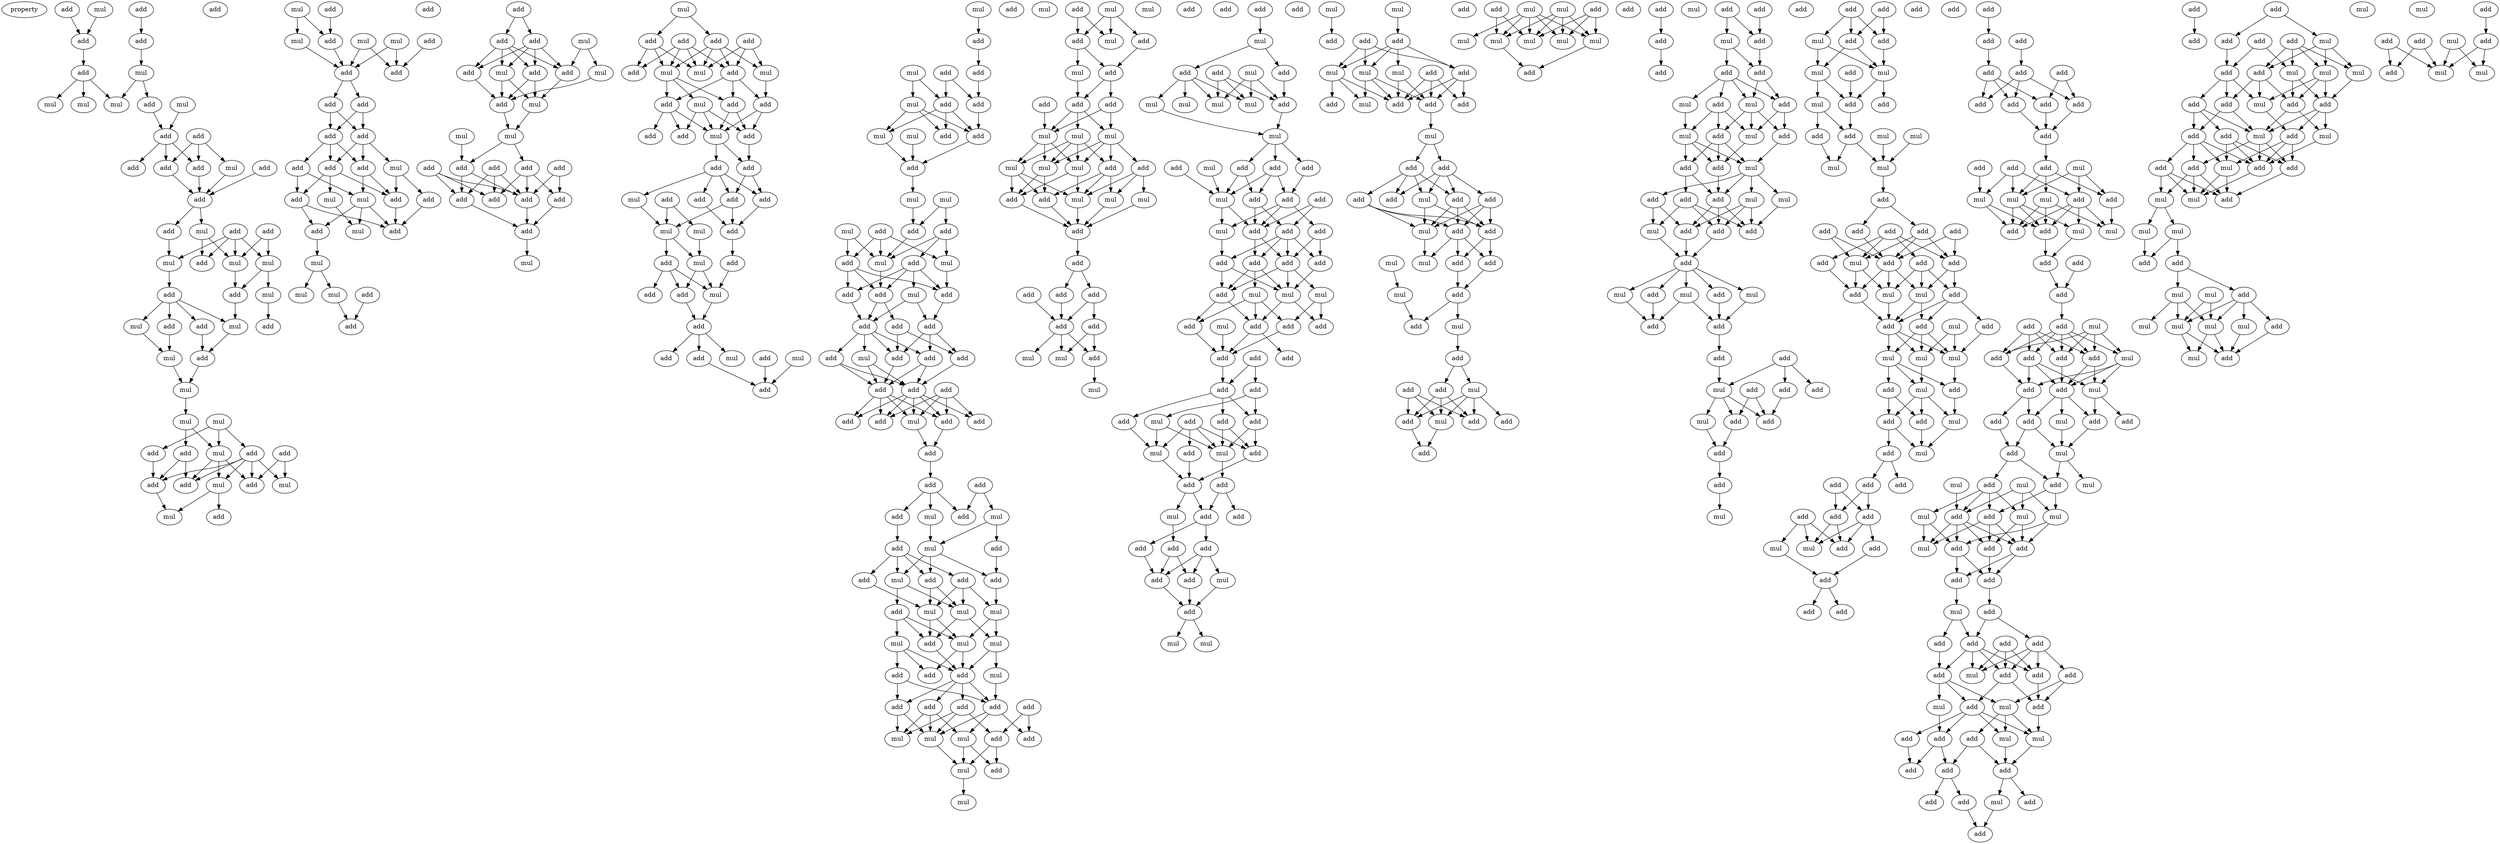 digraph {
    node [fontcolor=black]
    property [mul=2,lf=1.6]
    0 [ label = mul ];
    1 [ label = add ];
    2 [ label = add ];
    3 [ label = add ];
    4 [ label = add ];
    5 [ label = add ];
    6 [ label = mul ];
    7 [ label = add ];
    8 [ label = mul ];
    9 [ label = mul ];
    10 [ label = mul ];
    11 [ label = add ];
    12 [ label = mul ];
    13 [ label = add ];
    14 [ label = add ];
    15 [ label = add ];
    16 [ label = add ];
    17 [ label = add ];
    18 [ label = add ];
    19 [ label = mul ];
    20 [ label = add ];
    21 [ label = mul ];
    22 [ label = add ];
    23 [ label = add ];
    24 [ label = add ];
    25 [ label = mul ];
    26 [ label = mul ];
    27 [ label = add ];
    28 [ label = mul ];
    29 [ label = add ];
    30 [ label = add ];
    31 [ label = mul ];
    32 [ label = add ];
    33 [ label = add ];
    34 [ label = mul ];
    35 [ label = mul ];
    36 [ label = add ];
    37 [ label = mul ];
    38 [ label = add ];
    39 [ label = mul ];
    40 [ label = mul ];
    41 [ label = mul ];
    42 [ label = add ];
    43 [ label = mul ];
    44 [ label = add ];
    45 [ label = add ];
    46 [ label = add ];
    47 [ label = add ];
    48 [ label = mul ];
    49 [ label = add ];
    50 [ label = mul ];
    51 [ label = add ];
    52 [ label = add ];
    53 [ label = mul ];
    54 [ label = add ];
    55 [ label = mul ];
    56 [ label = add ];
    57 [ label = mul ];
    58 [ label = add ];
    59 [ label = mul ];
    60 [ label = mul ];
    61 [ label = add ];
    62 [ label = add ];
    63 [ label = add ];
    64 [ label = add ];
    65 [ label = add ];
    66 [ label = add ];
    67 [ label = add ];
    68 [ label = add ];
    69 [ label = add ];
    70 [ label = mul ];
    71 [ label = add ];
    72 [ label = mul ];
    73 [ label = add ];
    74 [ label = add ];
    75 [ label = mul ];
    76 [ label = add ];
    77 [ label = add ];
    78 [ label = mul ];
    79 [ label = mul ];
    80 [ label = add ];
    81 [ label = add ];
    82 [ label = mul ];
    83 [ label = mul ];
    84 [ label = add ];
    85 [ label = add ];
    86 [ label = add ];
    87 [ label = add ];
    88 [ label = mul ];
    89 [ label = add ];
    90 [ label = mul ];
    91 [ label = mul ];
    92 [ label = add ];
    93 [ label = add ];
    94 [ label = add ];
    95 [ label = mul ];
    96 [ label = mul ];
    97 [ label = mul ];
    98 [ label = add ];
    99 [ label = add ];
    100 [ label = add ];
    101 [ label = add ];
    102 [ label = add ];
    103 [ label = add ];
    104 [ label = add ];
    105 [ label = add ];
    106 [ label = add ];
    107 [ label = add ];
    108 [ label = mul ];
    109 [ label = mul ];
    110 [ label = add ];
    111 [ label = add ];
    112 [ label = add ];
    113 [ label = add ];
    114 [ label = add ];
    115 [ label = add ];
    116 [ label = mul ];
    117 [ label = mul ];
    118 [ label = mul ];
    119 [ label = add ];
    120 [ label = add ];
    121 [ label = mul ];
    122 [ label = add ];
    123 [ label = add ];
    124 [ label = add ];
    125 [ label = mul ];
    126 [ label = add ];
    127 [ label = add ];
    128 [ label = add ];
    129 [ label = mul ];
    130 [ label = add ];
    131 [ label = add ];
    132 [ label = add ];
    133 [ label = add ];
    134 [ label = mul ];
    135 [ label = add ];
    136 [ label = mul ];
    137 [ label = add ];
    138 [ label = add ];
    139 [ label = mul ];
    140 [ label = add ];
    141 [ label = mul ];
    142 [ label = add ];
    143 [ label = add ];
    144 [ label = mul ];
    145 [ label = add ];
    146 [ label = mul ];
    147 [ label = add ];
    148 [ label = add ];
    149 [ label = mul ];
    150 [ label = add ];
    151 [ label = add ];
    152 [ label = mul ];
    153 [ label = add ];
    154 [ label = add ];
    155 [ label = add ];
    156 [ label = mul ];
    157 [ label = add ];
    158 [ label = add ];
    159 [ label = mul ];
    160 [ label = add ];
    161 [ label = mul ];
    162 [ label = add ];
    163 [ label = add ];
    164 [ label = mul ];
    165 [ label = mul ];
    166 [ label = add ];
    167 [ label = add ];
    168 [ label = add ];
    169 [ label = mul ];
    170 [ label = mul ];
    171 [ label = add ];
    172 [ label = add ];
    173 [ label = mul ];
    174 [ label = mul ];
    175 [ label = add ];
    176 [ label = add ];
    177 [ label = add ];
    178 [ label = add ];
    179 [ label = add ];
    180 [ label = add ];
    181 [ label = add ];
    182 [ label = add ];
    183 [ label = mul ];
    184 [ label = add ];
    185 [ label = add ];
    186 [ label = add ];
    187 [ label = add ];
    188 [ label = add ];
    189 [ label = add ];
    190 [ label = add ];
    191 [ label = add ];
    192 [ label = add ];
    193 [ label = mul ];
    194 [ label = add ];
    195 [ label = add ];
    196 [ label = add ];
    197 [ label = mul ];
    198 [ label = mul ];
    199 [ label = add ];
    200 [ label = mul ];
    201 [ label = add ];
    202 [ label = add ];
    203 [ label = add ];
    204 [ label = mul ];
    205 [ label = add ];
    206 [ label = add ];
    207 [ label = mul ];
    208 [ label = add ];
    209 [ label = add ];
    210 [ label = add ];
    211 [ label = mul ];
    212 [ label = mul ];
    213 [ label = mul ];
    214 [ label = mul ];
    215 [ label = mul ];
    216 [ label = mul ];
    217 [ label = add ];
    218 [ label = add ];
    219 [ label = add ];
    220 [ label = add ];
    221 [ label = mul ];
    222 [ label = add ];
    223 [ label = add ];
    224 [ label = add ];
    225 [ label = add ];
    226 [ label = add ];
    227 [ label = mul ];
    228 [ label = add ];
    229 [ label = add ];
    230 [ label = mul ];
    231 [ label = mul ];
    232 [ label = add ];
    233 [ label = mul ];
    234 [ label = mul ];
    235 [ label = add ];
    236 [ label = mul ];
    237 [ label = mul ];
    238 [ label = add ];
    239 [ label = mul ];
    240 [ label = add ];
    241 [ label = mul ];
    242 [ label = add ];
    243 [ label = add ];
    244 [ label = add ];
    245 [ label = add ];
    246 [ label = mul ];
    247 [ label = mul ];
    248 [ label = mul ];
    249 [ label = add ];
    250 [ label = mul ];
    251 [ label = mul ];
    252 [ label = add ];
    253 [ label = add ];
    254 [ label = mul ];
    255 [ label = mul ];
    256 [ label = add ];
    257 [ label = mul ];
    258 [ label = mul ];
    259 [ label = add ];
    260 [ label = add ];
    261 [ label = add ];
    262 [ label = add ];
    263 [ label = add ];
    264 [ label = add ];
    265 [ label = add ];
    266 [ label = add ];
    267 [ label = add ];
    268 [ label = mul ];
    269 [ label = add ];
    270 [ label = mul ];
    271 [ label = mul ];
    272 [ label = add ];
    273 [ label = mul ];
    274 [ label = add ];
    275 [ label = mul ];
    276 [ label = add ];
    277 [ label = add ];
    278 [ label = mul ];
    279 [ label = mul ];
    280 [ label = mul ];
    281 [ label = add ];
    282 [ label = mul ];
    283 [ label = mul ];
    284 [ label = add ];
    285 [ label = add ];
    286 [ label = add ];
    287 [ label = mul ];
    288 [ label = add ];
    289 [ label = add ];
    290 [ label = add ];
    291 [ label = add ];
    292 [ label = mul ];
    293 [ label = add ];
    294 [ label = add ];
    295 [ label = add ];
    296 [ label = mul ];
    297 [ label = add ];
    298 [ label = add ];
    299 [ label = add ];
    300 [ label = add ];
    301 [ label = add ];
    302 [ label = mul ];
    303 [ label = mul ];
    304 [ label = mul ];
    305 [ label = add ];
    306 [ label = add ];
    307 [ label = mul ];
    308 [ label = add ];
    309 [ label = add ];
    310 [ label = add ];
    311 [ label = add ];
    312 [ label = add ];
    313 [ label = add ];
    314 [ label = add ];
    315 [ label = add ];
    316 [ label = add ];
    317 [ label = add ];
    318 [ label = add ];
    319 [ label = mul ];
    320 [ label = add ];
    321 [ label = mul ];
    322 [ label = add ];
    323 [ label = add ];
    324 [ label = mul ];
    325 [ label = add ];
    326 [ label = add ];
    327 [ label = add ];
    328 [ label = add ];
    329 [ label = mul ];
    330 [ label = add ];
    331 [ label = add ];
    332 [ label = add ];
    333 [ label = mul ];
    334 [ label = add ];
    335 [ label = add ];
    336 [ label = mul ];
    337 [ label = add ];
    338 [ label = mul ];
    339 [ label = add ];
    340 [ label = mul ];
    341 [ label = mul ];
    342 [ label = add ];
    343 [ label = add ];
    344 [ label = mul ];
    345 [ label = mul ];
    346 [ label = mul ];
    347 [ label = add ];
    348 [ label = add ];
    349 [ label = mul ];
    350 [ label = add ];
    351 [ label = add ];
    352 [ label = add ];
    353 [ label = add ];
    354 [ label = mul ];
    355 [ label = add ];
    356 [ label = add ];
    357 [ label = add ];
    358 [ label = mul ];
    359 [ label = add ];
    360 [ label = add ];
    361 [ label = add ];
    362 [ label = mul ];
    363 [ label = add ];
    364 [ label = add ];
    365 [ label = add ];
    366 [ label = add ];
    367 [ label = mul ];
    368 [ label = mul ];
    369 [ label = add ];
    370 [ label = mul ];
    371 [ label = add ];
    372 [ label = add ];
    373 [ label = mul ];
    374 [ label = add ];
    375 [ label = add ];
    376 [ label = add ];
    377 [ label = mul ];
    378 [ label = add ];
    379 [ label = add ];
    380 [ label = add ];
    381 [ label = mul ];
    382 [ label = add ];
    383 [ label = mul ];
    384 [ label = mul ];
    385 [ label = add ];
    386 [ label = add ];
    387 [ label = mul ];
    388 [ label = mul ];
    389 [ label = mul ];
    390 [ label = mul ];
    391 [ label = mul ];
    392 [ label = add ];
    393 [ label = add ];
    394 [ label = add ];
    395 [ label = mul ];
    396 [ label = add ];
    397 [ label = add ];
    398 [ label = add ];
    399 [ label = add ];
    400 [ label = mul ];
    401 [ label = add ];
    402 [ label = add ];
    403 [ label = add ];
    404 [ label = mul ];
    405 [ label = mul ];
    406 [ label = add ];
    407 [ label = add ];
    408 [ label = add ];
    409 [ label = mul ];
    410 [ label = mul ];
    411 [ label = add ];
    412 [ label = mul ];
    413 [ label = add ];
    414 [ label = add ];
    415 [ label = mul ];
    416 [ label = add ];
    417 [ label = mul ];
    418 [ label = add ];
    419 [ label = add ];
    420 [ label = mul ];
    421 [ label = add ];
    422 [ label = add ];
    423 [ label = add ];
    424 [ label = add ];
    425 [ label = mul ];
    426 [ label = mul ];
    427 [ label = add ];
    428 [ label = mul ];
    429 [ label = add ];
    430 [ label = add ];
    431 [ label = add ];
    432 [ label = add ];
    433 [ label = add ];
    434 [ label = add ];
    435 [ label = mul ];
    436 [ label = add ];
    437 [ label = add ];
    438 [ label = add ];
    439 [ label = add ];
    440 [ label = add ];
    441 [ label = mul ];
    442 [ label = add ];
    443 [ label = add ];
    444 [ label = mul ];
    445 [ label = add ];
    446 [ label = add ];
    447 [ label = add ];
    448 [ label = mul ];
    449 [ label = add ];
    450 [ label = mul ];
    451 [ label = add ];
    452 [ label = mul ];
    453 [ label = add ];
    454 [ label = add ];
    455 [ label = add ];
    456 [ label = mul ];
    457 [ label = add ];
    458 [ label = mul ];
    459 [ label = add ];
    460 [ label = mul ];
    461 [ label = mul ];
    462 [ label = mul ];
    463 [ label = add ];
    464 [ label = add ];
    465 [ label = add ];
    466 [ label = add ];
    467 [ label = add ];
    468 [ label = add ];
    469 [ label = add ];
    470 [ label = add ];
    471 [ label = add ];
    472 [ label = mul ];
    473 [ label = add ];
    474 [ label = mul ];
    475 [ label = mul ];
    476 [ label = add ];
    477 [ label = add ];
    478 [ label = add ];
    479 [ label = add ];
    480 [ label = add ];
    481 [ label = mul ];
    482 [ label = mul ];
    483 [ label = mul ];
    484 [ label = mul ];
    485 [ label = add ];
    486 [ label = add ];
    487 [ label = mul ];
    488 [ label = add ];
    489 [ label = mul ];
    490 [ label = add ];
    491 [ label = add ];
    492 [ label = mul ];
    493 [ label = add ];
    494 [ label = add ];
    495 [ label = add ];
    496 [ label = add ];
    497 [ label = add ];
    498 [ label = add ];
    499 [ label = add ];
    500 [ label = add ];
    501 [ label = mul ];
    502 [ label = mul ];
    503 [ label = add ];
    504 [ label = add ];
    505 [ label = add ];
    506 [ label = add ];
    507 [ label = add ];
    508 [ label = add ];
    509 [ label = add ];
    510 [ label = add ];
    511 [ label = add ];
    512 [ label = add ];
    513 [ label = add ];
    514 [ label = add ];
    515 [ label = add ];
    516 [ label = add ];
    517 [ label = add ];
    518 [ label = add ];
    519 [ label = add ];
    520 [ label = add ];
    521 [ label = mul ];
    522 [ label = mul ];
    523 [ label = add ];
    524 [ label = mul ];
    525 [ label = mul ];
    526 [ label = add ];
    527 [ label = add ];
    528 [ label = mul ];
    529 [ label = add ];
    530 [ label = mul ];
    531 [ label = add ];
    532 [ label = add ];
    533 [ label = add ];
    534 [ label = add ];
    535 [ label = add ];
    536 [ label = add ];
    537 [ label = add ];
    538 [ label = mul ];
    539 [ label = add ];
    540 [ label = mul ];
    541 [ label = add ];
    542 [ label = add ];
    543 [ label = add ];
    544 [ label = add ];
    545 [ label = add ];
    546 [ label = mul ];
    547 [ label = add ];
    548 [ label = add ];
    549 [ label = mul ];
    550 [ label = add ];
    551 [ label = add ];
    552 [ label = mul ];
    553 [ label = add ];
    554 [ label = add ];
    555 [ label = mul ];
    556 [ label = add ];
    557 [ label = mul ];
    558 [ label = mul ];
    559 [ label = mul ];
    560 [ label = add ];
    561 [ label = mul ];
    562 [ label = add ];
    563 [ label = mul ];
    564 [ label = add ];
    565 [ label = add ];
    566 [ label = mul ];
    567 [ label = add ];
    568 [ label = add ];
    569 [ label = add ];
    570 [ label = add ];
    571 [ label = mul ];
    572 [ label = add ];
    573 [ label = add ];
    574 [ label = add ];
    575 [ label = add ];
    576 [ label = add ];
    577 [ label = add ];
    578 [ label = add ];
    579 [ label = add ];
    580 [ label = mul ];
    581 [ label = mul ];
    582 [ label = mul ];
    583 [ label = add ];
    584 [ label = add ];
    585 [ label = add ];
    586 [ label = mul ];
    587 [ label = add ];
    588 [ label = mul ];
    589 [ label = add ];
    590 [ label = add ];
    591 [ label = add ];
    592 [ label = add ];
    593 [ label = add ];
    594 [ label = add ];
    595 [ label = add ];
    596 [ label = mul ];
    597 [ label = add ];
    598 [ label = add ];
    599 [ label = mul ];
    600 [ label = add ];
    601 [ label = add ];
    602 [ label = add ];
    603 [ label = add ];
    604 [ label = mul ];
    605 [ label = mul ];
    606 [ label = add ];
    607 [ label = mul ];
    608 [ label = add ];
    609 [ label = mul ];
    610 [ label = add ];
    611 [ label = add ];
    612 [ label = add ];
    613 [ label = mul ];
    614 [ label = add ];
    615 [ label = add ];
    616 [ label = add ];
    617 [ label = mul ];
    618 [ label = add ];
    619 [ label = mul ];
    620 [ label = add ];
    621 [ label = add ];
    622 [ label = add ];
    623 [ label = add ];
    624 [ label = mul ];
    625 [ label = mul ];
    626 [ label = mul ];
    627 [ label = mul ];
    628 [ label = add ];
    629 [ label = add ];
    630 [ label = mul ];
    631 [ label = add ];
    632 [ label = mul ];
    633 [ label = mul ];
    634 [ label = add ];
    635 [ label = mul ];
    636 [ label = mul ];
    637 [ label = mul ];
    638 [ label = add ];
    639 [ label = mul ];
    640 [ label = mul ];
    641 [ label = mul ];
    642 [ label = add ];
    643 [ label = add ];
    644 [ label = add ];
    645 [ label = mul ];
    646 [ label = add ];
    647 [ label = mul ];
    648 [ label = mul ];
    649 [ label = add ];
    0 -> 4 [ name = 0 ];
    2 -> 4 [ name = 1 ];
    3 -> 5 [ name = 2 ];
    4 -> 7 [ name = 3 ];
    5 -> 6 [ name = 4 ];
    6 -> 11 [ name = 5 ];
    6 -> 12 [ name = 6 ];
    7 -> 8 [ name = 7 ];
    7 -> 9 [ name = 8 ];
    7 -> 12 [ name = 9 ];
    10 -> 13 [ name = 10 ];
    11 -> 13 [ name = 11 ];
    13 -> 15 [ name = 12 ];
    13 -> 16 [ name = 13 ];
    13 -> 17 [ name = 14 ];
    14 -> 16 [ name = 15 ];
    14 -> 17 [ name = 16 ];
    14 -> 19 [ name = 17 ];
    16 -> 20 [ name = 18 ];
    17 -> 20 [ name = 19 ];
    18 -> 20 [ name = 20 ];
    19 -> 20 [ name = 21 ];
    20 -> 21 [ name = 22 ];
    20 -> 24 [ name = 23 ];
    21 -> 27 [ name = 24 ];
    21 -> 28 [ name = 25 ];
    22 -> 26 [ name = 26 ];
    22 -> 28 [ name = 27 ];
    23 -> 25 [ name = 28 ];
    23 -> 26 [ name = 29 ];
    23 -> 27 [ name = 30 ];
    23 -> 28 [ name = 31 ];
    24 -> 25 [ name = 32 ];
    25 -> 30 [ name = 33 ];
    26 -> 29 [ name = 34 ];
    26 -> 31 [ name = 35 ];
    28 -> 29 [ name = 36 ];
    29 -> 35 [ name = 37 ];
    30 -> 32 [ name = 38 ];
    30 -> 33 [ name = 39 ];
    30 -> 34 [ name = 40 ];
    30 -> 35 [ name = 41 ];
    31 -> 36 [ name = 42 ];
    32 -> 38 [ name = 43 ];
    33 -> 37 [ name = 44 ];
    34 -> 37 [ name = 45 ];
    35 -> 38 [ name = 46 ];
    37 -> 39 [ name = 47 ];
    38 -> 39 [ name = 48 ];
    39 -> 41 [ name = 49 ];
    40 -> 43 [ name = 50 ];
    40 -> 44 [ name = 51 ];
    40 -> 46 [ name = 52 ];
    41 -> 43 [ name = 53 ];
    41 -> 45 [ name = 54 ];
    42 -> 49 [ name = 55 ];
    42 -> 50 [ name = 56 ];
    43 -> 47 [ name = 57 ];
    43 -> 48 [ name = 58 ];
    43 -> 49 [ name = 59 ];
    44 -> 47 [ name = 60 ];
    44 -> 48 [ name = 61 ];
    44 -> 49 [ name = 62 ];
    44 -> 50 [ name = 63 ];
    44 -> 51 [ name = 64 ];
    45 -> 47 [ name = 65 ];
    45 -> 51 [ name = 66 ];
    46 -> 51 [ name = 67 ];
    48 -> 52 [ name = 68 ];
    48 -> 53 [ name = 69 ];
    51 -> 53 [ name = 70 ];
    54 -> 58 [ name = 71 ];
    55 -> 57 [ name = 72 ];
    55 -> 58 [ name = 73 ];
    56 -> 62 [ name = 74 ];
    57 -> 61 [ name = 75 ];
    58 -> 61 [ name = 76 ];
    59 -> 61 [ name = 77 ];
    59 -> 62 [ name = 78 ];
    60 -> 61 [ name = 79 ];
    60 -> 62 [ name = 80 ];
    61 -> 63 [ name = 81 ];
    61 -> 64 [ name = 82 ];
    63 -> 65 [ name = 83 ];
    63 -> 66 [ name = 84 ];
    64 -> 65 [ name = 85 ];
    64 -> 66 [ name = 86 ];
    65 -> 67 [ name = 87 ];
    65 -> 68 [ name = 88 ];
    65 -> 70 [ name = 89 ];
    66 -> 67 [ name = 90 ];
    66 -> 68 [ name = 91 ];
    66 -> 69 [ name = 92 ];
    67 -> 71 [ name = 93 ];
    67 -> 72 [ name = 94 ];
    67 -> 73 [ name = 95 ];
    68 -> 73 [ name = 96 ];
    68 -> 75 [ name = 97 ];
    69 -> 71 [ name = 98 ];
    69 -> 75 [ name = 99 ];
    70 -> 73 [ name = 100 ];
    70 -> 74 [ name = 101 ];
    71 -> 76 [ name = 102 ];
    71 -> 77 [ name = 103 ];
    72 -> 78 [ name = 104 ];
    73 -> 77 [ name = 105 ];
    74 -> 77 [ name = 106 ];
    75 -> 76 [ name = 107 ];
    75 -> 77 [ name = 108 ];
    75 -> 78 [ name = 109 ];
    76 -> 79 [ name = 110 ];
    79 -> 82 [ name = 111 ];
    79 -> 83 [ name = 112 ];
    81 -> 85 [ name = 113 ];
    83 -> 85 [ name = 114 ];
    84 -> 86 [ name = 115 ];
    84 -> 87 [ name = 116 ];
    86 -> 89 [ name = 117 ];
    86 -> 91 [ name = 118 ];
    86 -> 92 [ name = 119 ];
    86 -> 93 [ name = 120 ];
    87 -> 89 [ name = 121 ];
    87 -> 91 [ name = 122 ];
    87 -> 92 [ name = 123 ];
    87 -> 93 [ name = 124 ];
    88 -> 89 [ name = 125 ];
    88 -> 90 [ name = 126 ];
    89 -> 95 [ name = 127 ];
    90 -> 94 [ name = 128 ];
    91 -> 94 [ name = 129 ];
    91 -> 95 [ name = 130 ];
    92 -> 94 [ name = 131 ];
    93 -> 94 [ name = 132 ];
    93 -> 95 [ name = 133 ];
    94 -> 96 [ name = 134 ];
    95 -> 96 [ name = 135 ];
    96 -> 98 [ name = 136 ];
    96 -> 100 [ name = 137 ];
    97 -> 98 [ name = 138 ];
    98 -> 103 [ name = 139 ];
    98 -> 106 [ name = 140 ];
    99 -> 103 [ name = 141 ];
    99 -> 104 [ name = 142 ];
    99 -> 106 [ name = 143 ];
    100 -> 103 [ name = 144 ];
    100 -> 104 [ name = 145 ];
    100 -> 105 [ name = 146 ];
    101 -> 103 [ name = 147 ];
    101 -> 105 [ name = 148 ];
    102 -> 103 [ name = 149 ];
    102 -> 104 [ name = 150 ];
    102 -> 106 [ name = 151 ];
    103 -> 107 [ name = 152 ];
    105 -> 107 [ name = 153 ];
    106 -> 107 [ name = 154 ];
    107 -> 108 [ name = 155 ];
    109 -> 110 [ name = 156 ];
    109 -> 111 [ name = 157 ];
    110 -> 115 [ name = 158 ];
    110 -> 117 [ name = 159 ];
    110 -> 118 [ name = 160 ];
    111 -> 114 [ name = 161 ];
    111 -> 116 [ name = 162 ];
    111 -> 117 [ name = 163 ];
    111 -> 118 [ name = 164 ];
    112 -> 114 [ name = 165 ];
    112 -> 116 [ name = 166 ];
    112 -> 117 [ name = 167 ];
    113 -> 114 [ name = 168 ];
    113 -> 115 [ name = 169 ];
    113 -> 117 [ name = 170 ];
    113 -> 118 [ name = 171 ];
    114 -> 119 [ name = 172 ];
    114 -> 120 [ name = 173 ];
    114 -> 122 [ name = 174 ];
    116 -> 122 [ name = 175 ];
    118 -> 119 [ name = 176 ];
    118 -> 120 [ name = 177 ];
    118 -> 121 [ name = 178 ];
    119 -> 124 [ name = 179 ];
    119 -> 125 [ name = 180 ];
    119 -> 126 [ name = 181 ];
    120 -> 123 [ name = 182 ];
    120 -> 125 [ name = 183 ];
    121 -> 123 [ name = 184 ];
    121 -> 124 [ name = 185 ];
    121 -> 125 [ name = 186 ];
    122 -> 123 [ name = 187 ];
    122 -> 125 [ name = 188 ];
    123 -> 127 [ name = 189 ];
    125 -> 127 [ name = 190 ];
    125 -> 128 [ name = 191 ];
    127 -> 131 [ name = 192 ];
    127 -> 133 [ name = 193 ];
    128 -> 129 [ name = 194 ];
    128 -> 131 [ name = 195 ];
    128 -> 132 [ name = 196 ];
    128 -> 133 [ name = 197 ];
    129 -> 134 [ name = 198 ];
    130 -> 134 [ name = 199 ];
    130 -> 136 [ name = 200 ];
    131 -> 135 [ name = 201 ];
    132 -> 135 [ name = 202 ];
    133 -> 134 [ name = 203 ];
    133 -> 135 [ name = 204 ];
    134 -> 137 [ name = 205 ];
    134 -> 139 [ name = 206 ];
    135 -> 138 [ name = 207 ];
    136 -> 139 [ name = 208 ];
    137 -> 140 [ name = 209 ];
    137 -> 141 [ name = 210 ];
    137 -> 142 [ name = 211 ];
    138 -> 141 [ name = 212 ];
    139 -> 141 [ name = 213 ];
    139 -> 142 [ name = 214 ];
    141 -> 143 [ name = 215 ];
    142 -> 143 [ name = 216 ];
    143 -> 145 [ name = 217 ];
    143 -> 146 [ name = 218 ];
    143 -> 147 [ name = 219 ];
    144 -> 150 [ name = 220 ];
    145 -> 150 [ name = 221 ];
    148 -> 150 [ name = 222 ];
    149 -> 151 [ name = 223 ];
    151 -> 154 [ name = 224 ];
    152 -> 156 [ name = 225 ];
    152 -> 157 [ name = 226 ];
    154 -> 158 [ name = 227 ];
    155 -> 157 [ name = 228 ];
    155 -> 158 [ name = 229 ];
    156 -> 159 [ name = 230 ];
    156 -> 160 [ name = 231 ];
    156 -> 162 [ name = 232 ];
    157 -> 159 [ name = 233 ];
    157 -> 160 [ name = 234 ];
    157 -> 162 [ name = 235 ];
    158 -> 162 [ name = 236 ];
    159 -> 163 [ name = 237 ];
    161 -> 163 [ name = 238 ];
    162 -> 163 [ name = 239 ];
    163 -> 164 [ name = 240 ];
    164 -> 168 [ name = 241 ];
    165 -> 166 [ name = 242 ];
    165 -> 168 [ name = 243 ];
    166 -> 170 [ name = 244 ];
    166 -> 172 [ name = 245 ];
    166 -> 173 [ name = 246 ];
    167 -> 170 [ name = 247 ];
    167 -> 171 [ name = 248 ];
    167 -> 173 [ name = 249 ];
    168 -> 170 [ name = 250 ];
    169 -> 170 [ name = 251 ];
    169 -> 171 [ name = 252 ];
    170 -> 177 [ name = 253 ];
    171 -> 175 [ name = 254 ];
    171 -> 176 [ name = 255 ];
    171 -> 177 [ name = 256 ];
    172 -> 174 [ name = 257 ];
    172 -> 175 [ name = 258 ];
    172 -> 176 [ name = 259 ];
    172 -> 177 [ name = 260 ];
    173 -> 175 [ name = 261 ];
    174 -> 179 [ name = 262 ];
    174 -> 180 [ name = 263 ];
    175 -> 179 [ name = 264 ];
    176 -> 180 [ name = 265 ];
    177 -> 178 [ name = 266 ];
    177 -> 180 [ name = 267 ];
    178 -> 181 [ name = 268 ];
    178 -> 184 [ name = 269 ];
    179 -> 181 [ name = 270 ];
    179 -> 184 [ name = 271 ];
    179 -> 185 [ name = 272 ];
    180 -> 182 [ name = 273 ];
    180 -> 183 [ name = 274 ];
    180 -> 184 [ name = 275 ];
    180 -> 185 [ name = 276 ];
    181 -> 186 [ name = 277 ];
    182 -> 186 [ name = 278 ];
    182 -> 187 [ name = 279 ];
    183 -> 186 [ name = 280 ];
    183 -> 187 [ name = 281 ];
    184 -> 187 [ name = 282 ];
    185 -> 186 [ name = 283 ];
    185 -> 187 [ name = 284 ];
    186 -> 189 [ name = 285 ];
    186 -> 190 [ name = 286 ];
    186 -> 191 [ name = 287 ];
    186 -> 192 [ name = 288 ];
    186 -> 193 [ name = 289 ];
    187 -> 189 [ name = 290 ];
    187 -> 190 [ name = 291 ];
    187 -> 191 [ name = 292 ];
    187 -> 193 [ name = 293 ];
    188 -> 190 [ name = 294 ];
    188 -> 191 [ name = 295 ];
    188 -> 192 [ name = 296 ];
    188 -> 193 [ name = 297 ];
    190 -> 194 [ name = 298 ];
    193 -> 194 [ name = 299 ];
    194 -> 196 [ name = 300 ];
    195 -> 200 [ name = 301 ];
    195 -> 201 [ name = 302 ];
    196 -> 198 [ name = 303 ];
    196 -> 199 [ name = 304 ];
    196 -> 201 [ name = 305 ];
    198 -> 204 [ name = 306 ];
    199 -> 202 [ name = 307 ];
    200 -> 203 [ name = 308 ];
    200 -> 204 [ name = 309 ];
    202 -> 205 [ name = 310 ];
    202 -> 207 [ name = 311 ];
    202 -> 208 [ name = 312 ];
    202 -> 209 [ name = 313 ];
    203 -> 206 [ name = 314 ];
    204 -> 206 [ name = 315 ];
    204 -> 207 [ name = 316 ];
    204 -> 208 [ name = 317 ];
    205 -> 213 [ name = 318 ];
    206 -> 212 [ name = 319 ];
    207 -> 210 [ name = 320 ];
    207 -> 211 [ name = 321 ];
    208 -> 211 [ name = 322 ];
    208 -> 213 [ name = 323 ];
    209 -> 211 [ name = 324 ];
    209 -> 212 [ name = 325 ];
    209 -> 213 [ name = 326 ];
    210 -> 215 [ name = 327 ];
    210 -> 216 [ name = 328 ];
    210 -> 217 [ name = 329 ];
    211 -> 214 [ name = 330 ];
    211 -> 217 [ name = 331 ];
    212 -> 214 [ name = 332 ];
    212 -> 215 [ name = 333 ];
    213 -> 215 [ name = 334 ];
    213 -> 217 [ name = 335 ];
    214 -> 218 [ name = 336 ];
    214 -> 221 [ name = 337 ];
    215 -> 218 [ name = 338 ];
    215 -> 219 [ name = 339 ];
    216 -> 218 [ name = 340 ];
    216 -> 219 [ name = 341 ];
    216 -> 220 [ name = 342 ];
    217 -> 218 [ name = 343 ];
    218 -> 222 [ name = 344 ];
    218 -> 224 [ name = 345 ];
    218 -> 225 [ name = 346 ];
    218 -> 226 [ name = 347 ];
    220 -> 224 [ name = 348 ];
    220 -> 226 [ name = 349 ];
    221 -> 224 [ name = 350 ];
    222 -> 227 [ name = 351 ];
    222 -> 228 [ name = 352 ];
    222 -> 231 [ name = 353 ];
    223 -> 228 [ name = 354 ];
    223 -> 229 [ name = 355 ];
    224 -> 227 [ name = 356 ];
    224 -> 229 [ name = 357 ];
    224 -> 230 [ name = 358 ];
    225 -> 227 [ name = 359 ];
    225 -> 230 [ name = 360 ];
    225 -> 231 [ name = 361 ];
    226 -> 227 [ name = 362 ];
    226 -> 231 [ name = 363 ];
    227 -> 233 [ name = 364 ];
    228 -> 232 [ name = 365 ];
    228 -> 233 [ name = 366 ];
    230 -> 232 [ name = 367 ];
    230 -> 233 [ name = 368 ];
    233 -> 234 [ name = 369 ];
    235 -> 239 [ name = 370 ];
    235 -> 240 [ name = 371 ];
    236 -> 238 [ name = 372 ];
    236 -> 239 [ name = 373 ];
    236 -> 240 [ name = 374 ];
    238 -> 242 [ name = 375 ];
    240 -> 241 [ name = 376 ];
    240 -> 242 [ name = 377 ];
    241 -> 244 [ name = 378 ];
    242 -> 243 [ name = 379 ];
    242 -> 244 [ name = 380 ];
    243 -> 247 [ name = 381 ];
    243 -> 248 [ name = 382 ];
    244 -> 246 [ name = 383 ];
    244 -> 247 [ name = 384 ];
    244 -> 248 [ name = 385 ];
    245 -> 248 [ name = 386 ];
    246 -> 250 [ name = 387 ];
    246 -> 251 [ name = 388 ];
    246 -> 253 [ name = 389 ];
    246 -> 254 [ name = 390 ];
    247 -> 250 [ name = 391 ];
    247 -> 252 [ name = 392 ];
    247 -> 253 [ name = 393 ];
    247 -> 254 [ name = 394 ];
    248 -> 250 [ name = 395 ];
    248 -> 251 [ name = 396 ];
    248 -> 254 [ name = 397 ];
    250 -> 256 [ name = 398 ];
    250 -> 259 [ name = 399 ];
    251 -> 256 [ name = 400 ];
    251 -> 258 [ name = 401 ];
    251 -> 259 [ name = 402 ];
    252 -> 255 [ name = 403 ];
    252 -> 257 [ name = 404 ];
    252 -> 258 [ name = 405 ];
    253 -> 257 [ name = 406 ];
    253 -> 258 [ name = 407 ];
    253 -> 259 [ name = 408 ];
    254 -> 256 [ name = 409 ];
    254 -> 258 [ name = 410 ];
    255 -> 260 [ name = 411 ];
    256 -> 260 [ name = 412 ];
    257 -> 260 [ name = 413 ];
    258 -> 260 [ name = 414 ];
    259 -> 260 [ name = 415 ];
    260 -> 261 [ name = 416 ];
    261 -> 263 [ name = 417 ];
    261 -> 264 [ name = 418 ];
    263 -> 267 [ name = 419 ];
    264 -> 266 [ name = 420 ];
    264 -> 267 [ name = 421 ];
    265 -> 267 [ name = 422 ];
    266 -> 269 [ name = 423 ];
    266 -> 270 [ name = 424 ];
    267 -> 268 [ name = 425 ];
    267 -> 269 [ name = 426 ];
    267 -> 270 [ name = 427 ];
    269 -> 271 [ name = 428 ];
    272 -> 273 [ name = 429 ];
    273 -> 274 [ name = 430 ];
    273 -> 276 [ name = 431 ];
    274 -> 281 [ name = 432 ];
    275 -> 278 [ name = 433 ];
    275 -> 279 [ name = 434 ];
    275 -> 281 [ name = 435 ];
    276 -> 278 [ name = 436 ];
    276 -> 279 [ name = 437 ];
    276 -> 280 [ name = 438 ];
    276 -> 282 [ name = 439 ];
    277 -> 278 [ name = 440 ];
    277 -> 279 [ name = 441 ];
    277 -> 281 [ name = 442 ];
    281 -> 283 [ name = 443 ];
    282 -> 283 [ name = 444 ];
    283 -> 285 [ name = 445 ];
    283 -> 286 [ name = 446 ];
    283 -> 288 [ name = 447 ];
    284 -> 292 [ name = 448 ];
    285 -> 289 [ name = 449 ];
    285 -> 290 [ name = 450 ];
    285 -> 292 [ name = 451 ];
    286 -> 289 [ name = 452 ];
    287 -> 292 [ name = 453 ];
    288 -> 290 [ name = 454 ];
    288 -> 292 [ name = 455 ];
    289 -> 293 [ name = 456 ];
    289 -> 295 [ name = 457 ];
    289 -> 296 [ name = 458 ];
    290 -> 293 [ name = 459 ];
    290 -> 294 [ name = 460 ];
    291 -> 293 [ name = 461 ];
    291 -> 294 [ name = 462 ];
    292 -> 293 [ name = 463 ];
    292 -> 296 [ name = 464 ];
    293 -> 297 [ name = 465 ];
    293 -> 299 [ name = 466 ];
    294 -> 297 [ name = 467 ];
    294 -> 298 [ name = 468 ];
    294 -> 299 [ name = 469 ];
    294 -> 301 [ name = 470 ];
    295 -> 299 [ name = 471 ];
    295 -> 301 [ name = 472 ];
    296 -> 298 [ name = 473 ];
    297 -> 303 [ name = 474 ];
    297 -> 304 [ name = 475 ];
    297 -> 305 [ name = 476 ];
    298 -> 303 [ name = 477 ];
    298 -> 305 [ name = 478 ];
    299 -> 302 [ name = 479 ];
    299 -> 303 [ name = 480 ];
    299 -> 305 [ name = 481 ];
    301 -> 303 [ name = 482 ];
    302 -> 306 [ name = 483 ];
    302 -> 309 [ name = 484 ];
    303 -> 306 [ name = 485 ];
    303 -> 310 [ name = 486 ];
    304 -> 308 [ name = 487 ];
    304 -> 309 [ name = 488 ];
    304 -> 310 [ name = 489 ];
    305 -> 308 [ name = 490 ];
    305 -> 310 [ name = 491 ];
    307 -> 312 [ name = 492 ];
    308 -> 312 [ name = 493 ];
    309 -> 312 [ name = 494 ];
    310 -> 312 [ name = 495 ];
    310 -> 313 [ name = 496 ];
    311 -> 314 [ name = 497 ];
    311 -> 315 [ name = 498 ];
    312 -> 315 [ name = 499 ];
    314 -> 319 [ name = 500 ];
    314 -> 320 [ name = 501 ];
    315 -> 316 [ name = 502 ];
    315 -> 317 [ name = 503 ];
    315 -> 320 [ name = 504 ];
    316 -> 321 [ name = 505 ];
    317 -> 323 [ name = 506 ];
    317 -> 324 [ name = 507 ];
    318 -> 321 [ name = 508 ];
    318 -> 322 [ name = 509 ];
    318 -> 323 [ name = 510 ];
    318 -> 324 [ name = 511 ];
    319 -> 321 [ name = 512 ];
    319 -> 324 [ name = 513 ];
    320 -> 323 [ name = 514 ];
    320 -> 324 [ name = 515 ];
    321 -> 326 [ name = 516 ];
    322 -> 326 [ name = 517 ];
    323 -> 326 [ name = 518 ];
    324 -> 325 [ name = 519 ];
    325 -> 327 [ name = 520 ];
    325 -> 328 [ name = 521 ];
    326 -> 328 [ name = 522 ];
    326 -> 329 [ name = 523 ];
    328 -> 330 [ name = 524 ];
    328 -> 331 [ name = 525 ];
    329 -> 332 [ name = 526 ];
    330 -> 333 [ name = 527 ];
    330 -> 334 [ name = 528 ];
    330 -> 335 [ name = 529 ];
    331 -> 334 [ name = 530 ];
    332 -> 334 [ name = 531 ];
    332 -> 335 [ name = 532 ];
    333 -> 337 [ name = 533 ];
    334 -> 337 [ name = 534 ];
    335 -> 337 [ name = 535 ];
    336 -> 339 [ name = 536 ];
    337 -> 338 [ name = 537 ];
    337 -> 341 [ name = 538 ];
    340 -> 343 [ name = 539 ];
    342 -> 344 [ name = 540 ];
    342 -> 346 [ name = 541 ];
    342 -> 347 [ name = 542 ];
    343 -> 344 [ name = 543 ];
    343 -> 345 [ name = 544 ];
    343 -> 346 [ name = 545 ];
    343 -> 347 [ name = 546 ];
    344 -> 349 [ name = 547 ];
    344 -> 350 [ name = 548 ];
    344 -> 353 [ name = 549 ];
    345 -> 350 [ name = 550 ];
    345 -> 353 [ name = 551 ];
    346 -> 349 [ name = 552 ];
    346 -> 350 [ name = 553 ];
    346 -> 351 [ name = 554 ];
    347 -> 350 [ name = 555 ];
    347 -> 352 [ name = 556 ];
    347 -> 353 [ name = 557 ];
    348 -> 350 [ name = 558 ];
    348 -> 352 [ name = 559 ];
    348 -> 353 [ name = 560 ];
    353 -> 354 [ name = 561 ];
    354 -> 355 [ name = 562 ];
    354 -> 356 [ name = 563 ];
    355 -> 358 [ name = 564 ];
    355 -> 359 [ name = 565 ];
    355 -> 360 [ name = 566 ];
    355 -> 361 [ name = 567 ];
    356 -> 357 [ name = 568 ];
    356 -> 358 [ name = 569 ];
    356 -> 359 [ name = 570 ];
    356 -> 360 [ name = 571 ];
    357 -> 362 [ name = 572 ];
    357 -> 363 [ name = 573 ];
    357 -> 364 [ name = 574 ];
    358 -> 362 [ name = 575 ];
    358 -> 364 [ name = 576 ];
    360 -> 362 [ name = 577 ];
    360 -> 363 [ name = 578 ];
    360 -> 364 [ name = 579 ];
    361 -> 362 [ name = 580 ];
    361 -> 363 [ name = 581 ];
    361 -> 364 [ name = 582 ];
    362 -> 368 [ name = 583 ];
    363 -> 366 [ name = 584 ];
    363 -> 368 [ name = 585 ];
    363 -> 369 [ name = 586 ];
    364 -> 366 [ name = 587 ];
    364 -> 369 [ name = 588 ];
    366 -> 371 [ name = 589 ];
    367 -> 370 [ name = 590 ];
    369 -> 371 [ name = 591 ];
    370 -> 372 [ name = 592 ];
    371 -> 372 [ name = 593 ];
    371 -> 373 [ name = 594 ];
    373 -> 374 [ name = 595 ];
    374 -> 375 [ name = 596 ];
    374 -> 377 [ name = 597 ];
    375 -> 379 [ name = 598 ];
    375 -> 380 [ name = 599 ];
    375 -> 381 [ name = 600 ];
    376 -> 379 [ name = 601 ];
    376 -> 380 [ name = 602 ];
    376 -> 381 [ name = 603 ];
    377 -> 378 [ name = 604 ];
    377 -> 379 [ name = 605 ];
    377 -> 380 [ name = 606 ];
    377 -> 381 [ name = 607 ];
    379 -> 382 [ name = 608 ];
    381 -> 382 [ name = 609 ];
    383 -> 387 [ name = 610 ];
    383 -> 388 [ name = 611 ];
    383 -> 389 [ name = 612 ];
    383 -> 391 [ name = 613 ];
    384 -> 387 [ name = 614 ];
    384 -> 388 [ name = 615 ];
    384 -> 389 [ name = 616 ];
    384 -> 390 [ name = 617 ];
    384 -> 391 [ name = 618 ];
    385 -> 387 [ name = 619 ];
    385 -> 388 [ name = 620 ];
    385 -> 391 [ name = 621 ];
    386 -> 388 [ name = 622 ];
    386 -> 389 [ name = 623 ];
    389 -> 392 [ name = 624 ];
    391 -> 392 [ name = 625 ];
    394 -> 396 [ name = 626 ];
    396 -> 397 [ name = 627 ];
    398 -> 401 [ name = 628 ];
    399 -> 400 [ name = 629 ];
    399 -> 401 [ name = 630 ];
    400 -> 402 [ name = 631 ];
    400 -> 403 [ name = 632 ];
    401 -> 403 [ name = 633 ];
    402 -> 404 [ name = 634 ];
    402 -> 405 [ name = 635 ];
    402 -> 406 [ name = 636 ];
    402 -> 407 [ name = 637 ];
    403 -> 405 [ name = 638 ];
    403 -> 406 [ name = 639 ];
    404 -> 409 [ name = 640 ];
    405 -> 408 [ name = 641 ];
    405 -> 410 [ name = 642 ];
    405 -> 411 [ name = 643 ];
    406 -> 410 [ name = 644 ];
    406 -> 411 [ name = 645 ];
    407 -> 408 [ name = 646 ];
    407 -> 409 [ name = 647 ];
    407 -> 410 [ name = 648 ];
    408 -> 412 [ name = 649 ];
    408 -> 413 [ name = 650 ];
    408 -> 414 [ name = 651 ];
    409 -> 412 [ name = 652 ];
    409 -> 413 [ name = 653 ];
    409 -> 414 [ name = 654 ];
    410 -> 414 [ name = 655 ];
    411 -> 412 [ name = 656 ];
    412 -> 415 [ name = 657 ];
    412 -> 417 [ name = 658 ];
    412 -> 418 [ name = 659 ];
    412 -> 419 [ name = 660 ];
    413 -> 416 [ name = 661 ];
    413 -> 418 [ name = 662 ];
    414 -> 418 [ name = 663 ];
    415 -> 422 [ name = 664 ];
    416 -> 420 [ name = 665 ];
    416 -> 422 [ name = 666 ];
    416 -> 423 [ name = 667 ];
    417 -> 421 [ name = 668 ];
    417 -> 422 [ name = 669 ];
    417 -> 423 [ name = 670 ];
    418 -> 421 [ name = 671 ];
    418 -> 422 [ name = 672 ];
    418 -> 423 [ name = 673 ];
    419 -> 420 [ name = 674 ];
    419 -> 421 [ name = 675 ];
    420 -> 424 [ name = 676 ];
    421 -> 424 [ name = 677 ];
    423 -> 424 [ name = 678 ];
    424 -> 425 [ name = 679 ];
    424 -> 426 [ name = 680 ];
    424 -> 427 [ name = 681 ];
    424 -> 428 [ name = 682 ];
    424 -> 429 [ name = 683 ];
    425 -> 430 [ name = 684 ];
    425 -> 431 [ name = 685 ];
    426 -> 431 [ name = 686 ];
    427 -> 430 [ name = 687 ];
    428 -> 430 [ name = 688 ];
    429 -> 431 [ name = 689 ];
    431 -> 433 [ name = 690 ];
    432 -> 434 [ name = 691 ];
    432 -> 435 [ name = 692 ];
    432 -> 437 [ name = 693 ];
    433 -> 435 [ name = 694 ];
    435 -> 438 [ name = 695 ];
    435 -> 439 [ name = 696 ];
    435 -> 441 [ name = 697 ];
    436 -> 438 [ name = 698 ];
    436 -> 439 [ name = 699 ];
    437 -> 439 [ name = 700 ];
    438 -> 442 [ name = 701 ];
    441 -> 442 [ name = 702 ];
    442 -> 443 [ name = 703 ];
    443 -> 444 [ name = 704 ];
    445 -> 447 [ name = 705 ];
    445 -> 448 [ name = 706 ];
    445 -> 449 [ name = 707 ];
    446 -> 447 [ name = 708 ];
    446 -> 449 [ name = 709 ];
    447 -> 450 [ name = 710 ];
    447 -> 452 [ name = 711 ];
    448 -> 450 [ name = 712 ];
    448 -> 452 [ name = 713 ];
    449 -> 450 [ name = 714 ];
    450 -> 454 [ name = 715 ];
    450 -> 455 [ name = 716 ];
    452 -> 455 [ name = 717 ];
    452 -> 456 [ name = 718 ];
    453 -> 455 [ name = 719 ];
    455 -> 457 [ name = 720 ];
    456 -> 457 [ name = 721 ];
    456 -> 459 [ name = 722 ];
    457 -> 461 [ name = 723 ];
    457 -> 462 [ name = 724 ];
    458 -> 462 [ name = 725 ];
    459 -> 461 [ name = 726 ];
    460 -> 462 [ name = 727 ];
    462 -> 463 [ name = 728 ];
    463 -> 464 [ name = 729 ];
    463 -> 465 [ name = 730 ];
    464 -> 470 [ name = 731 ];
    464 -> 471 [ name = 732 ];
    464 -> 472 [ name = 733 ];
    465 -> 471 [ name = 734 ];
    466 -> 471 [ name = 735 ];
    466 -> 472 [ name = 736 ];
    467 -> 469 [ name = 737 ];
    467 -> 470 [ name = 738 ];
    467 -> 472 [ name = 739 ];
    467 -> 473 [ name = 740 ];
    468 -> 470 [ name = 741 ];
    468 -> 471 [ name = 742 ];
    469 -> 476 [ name = 743 ];
    470 -> 474 [ name = 744 ];
    470 -> 477 [ name = 745 ];
    471 -> 474 [ name = 746 ];
    471 -> 475 [ name = 747 ];
    471 -> 476 [ name = 748 ];
    472 -> 475 [ name = 749 ];
    472 -> 476 [ name = 750 ];
    473 -> 474 [ name = 751 ];
    473 -> 475 [ name = 752 ];
    473 -> 477 [ name = 753 ];
    474 -> 478 [ name = 754 ];
    474 -> 480 [ name = 755 ];
    475 -> 480 [ name = 756 ];
    476 -> 480 [ name = 757 ];
    477 -> 478 [ name = 758 ];
    477 -> 479 [ name = 759 ];
    477 -> 480 [ name = 760 ];
    478 -> 482 [ name = 761 ];
    478 -> 483 [ name = 762 ];
    478 -> 484 [ name = 763 ];
    479 -> 484 [ name = 764 ];
    480 -> 482 [ name = 765 ];
    480 -> 483 [ name = 766 ];
    480 -> 484 [ name = 767 ];
    481 -> 482 [ name = 768 ];
    481 -> 484 [ name = 769 ];
    482 -> 487 [ name = 770 ];
    483 -> 486 [ name = 771 ];
    483 -> 487 [ name = 772 ];
    483 -> 488 [ name = 773 ];
    484 -> 488 [ name = 774 ];
    486 -> 490 [ name = 775 ];
    486 -> 491 [ name = 776 ];
    487 -> 489 [ name = 777 ];
    487 -> 490 [ name = 778 ];
    487 -> 491 [ name = 779 ];
    488 -> 489 [ name = 780 ];
    489 -> 492 [ name = 781 ];
    490 -> 492 [ name = 782 ];
    491 -> 492 [ name = 783 ];
    491 -> 493 [ name = 784 ];
    493 -> 495 [ name = 785 ];
    493 -> 496 [ name = 786 ];
    494 -> 498 [ name = 787 ];
    494 -> 499 [ name = 788 ];
    495 -> 498 [ name = 789 ];
    495 -> 499 [ name = 790 ];
    497 -> 500 [ name = 791 ];
    497 -> 501 [ name = 792 ];
    497 -> 502 [ name = 793 ];
    498 -> 500 [ name = 794 ];
    498 -> 501 [ name = 795 ];
    498 -> 503 [ name = 796 ];
    499 -> 500 [ name = 797 ];
    499 -> 501 [ name = 798 ];
    502 -> 504 [ name = 799 ];
    503 -> 504 [ name = 800 ];
    504 -> 505 [ name = 801 ];
    504 -> 506 [ name = 802 ];
    507 -> 509 [ name = 803 ];
    508 -> 512 [ name = 804 ];
    509 -> 510 [ name = 805 ];
    510 -> 514 [ name = 806 ];
    510 -> 515 [ name = 807 ];
    510 -> 516 [ name = 808 ];
    511 -> 513 [ name = 809 ];
    511 -> 515 [ name = 810 ];
    512 -> 513 [ name = 811 ];
    512 -> 514 [ name = 812 ];
    512 -> 516 [ name = 813 ];
    513 -> 517 [ name = 814 ];
    515 -> 517 [ name = 815 ];
    516 -> 517 [ name = 816 ];
    517 -> 519 [ name = 817 ];
    518 -> 522 [ name = 818 ];
    518 -> 524 [ name = 819 ];
    518 -> 526 [ name = 820 ];
    519 -> 522 [ name = 821 ];
    519 -> 523 [ name = 822 ];
    519 -> 525 [ name = 823 ];
    520 -> 524 [ name = 824 ];
    521 -> 522 [ name = 825 ];
    521 -> 523 [ name = 826 ];
    521 -> 526 [ name = 827 ];
    522 -> 527 [ name = 828 ];
    522 -> 528 [ name = 829 ];
    522 -> 529 [ name = 830 ];
    523 -> 530 [ name = 831 ];
    524 -> 527 [ name = 832 ];
    524 -> 529 [ name = 833 ];
    525 -> 527 [ name = 834 ];
    525 -> 529 [ name = 835 ];
    525 -> 530 [ name = 836 ];
    526 -> 527 [ name = 837 ];
    526 -> 528 [ name = 838 ];
    526 -> 529 [ name = 839 ];
    526 -> 530 [ name = 840 ];
    528 -> 531 [ name = 841 ];
    529 -> 531 [ name = 842 ];
    531 -> 534 [ name = 843 ];
    532 -> 535 [ name = 844 ];
    533 -> 534 [ name = 845 ];
    534 -> 537 [ name = 846 ];
    536 -> 539 [ name = 847 ];
    536 -> 541 [ name = 848 ];
    536 -> 542 [ name = 849 ];
    536 -> 543 [ name = 850 ];
    537 -> 539 [ name = 851 ];
    537 -> 540 [ name = 852 ];
    537 -> 541 [ name = 853 ];
    537 -> 542 [ name = 854 ];
    537 -> 543 [ name = 855 ];
    538 -> 539 [ name = 856 ];
    538 -> 540 [ name = 857 ];
    538 -> 541 [ name = 858 ];
    538 -> 543 [ name = 859 ];
    539 -> 545 [ name = 860 ];
    539 -> 546 [ name = 861 ];
    540 -> 544 [ name = 862 ];
    540 -> 545 [ name = 863 ];
    540 -> 546 [ name = 864 ];
    541 -> 545 [ name = 865 ];
    542 -> 544 [ name = 866 ];
    542 -> 545 [ name = 867 ];
    542 -> 546 [ name = 868 ];
    543 -> 544 [ name = 869 ];
    544 -> 547 [ name = 870 ];
    544 -> 550 [ name = 871 ];
    545 -> 547 [ name = 872 ];
    545 -> 548 [ name = 873 ];
    545 -> 549 [ name = 874 ];
    546 -> 548 [ name = 875 ];
    546 -> 551 [ name = 876 ];
    547 -> 552 [ name = 877 ];
    547 -> 553 [ name = 878 ];
    548 -> 552 [ name = 879 ];
    549 -> 552 [ name = 880 ];
    550 -> 553 [ name = 881 ];
    552 -> 554 [ name = 882 ];
    552 -> 558 [ name = 883 ];
    553 -> 554 [ name = 884 ];
    553 -> 556 [ name = 885 ];
    554 -> 559 [ name = 886 ];
    554 -> 562 [ name = 887 ];
    555 -> 559 [ name = 888 ];
    555 -> 560 [ name = 889 ];
    555 -> 563 [ name = 890 ];
    556 -> 560 [ name = 891 ];
    556 -> 561 [ name = 892 ];
    556 -> 562 [ name = 893 ];
    556 -> 563 [ name = 894 ];
    557 -> 560 [ name = 895 ];
    559 -> 564 [ name = 896 ];
    559 -> 567 [ name = 897 ];
    560 -> 564 [ name = 898 ];
    560 -> 565 [ name = 899 ];
    560 -> 566 [ name = 900 ];
    560 -> 567 [ name = 901 ];
    561 -> 564 [ name = 902 ];
    561 -> 566 [ name = 903 ];
    562 -> 565 [ name = 904 ];
    562 -> 566 [ name = 905 ];
    562 -> 567 [ name = 906 ];
    563 -> 565 [ name = 907 ];
    563 -> 567 [ name = 908 ];
    564 -> 568 [ name = 909 ];
    564 -> 569 [ name = 910 ];
    565 -> 568 [ name = 911 ];
    567 -> 568 [ name = 912 ];
    567 -> 569 [ name = 913 ];
    568 -> 570 [ name = 914 ];
    569 -> 571 [ name = 915 ];
    570 -> 574 [ name = 916 ];
    570 -> 575 [ name = 917 ];
    571 -> 573 [ name = 918 ];
    571 -> 575 [ name = 919 ];
    572 -> 578 [ name = 920 ];
    572 -> 579 [ name = 921 ];
    572 -> 580 [ name = 922 ];
    573 -> 576 [ name = 923 ];
    574 -> 577 [ name = 924 ];
    574 -> 578 [ name = 925 ];
    574 -> 579 [ name = 926 ];
    574 -> 580 [ name = 927 ];
    575 -> 576 [ name = 928 ];
    575 -> 578 [ name = 929 ];
    575 -> 579 [ name = 930 ];
    575 -> 580 [ name = 931 ];
    576 -> 581 [ name = 932 ];
    576 -> 582 [ name = 933 ];
    576 -> 584 [ name = 934 ];
    577 -> 582 [ name = 935 ];
    577 -> 583 [ name = 936 ];
    578 -> 583 [ name = 937 ];
    578 -> 584 [ name = 938 ];
    579 -> 583 [ name = 939 ];
    581 -> 587 [ name = 940 ];
    582 -> 585 [ name = 941 ];
    582 -> 586 [ name = 942 ];
    582 -> 588 [ name = 943 ];
    583 -> 588 [ name = 944 ];
    584 -> 586 [ name = 945 ];
    584 -> 587 [ name = 946 ];
    584 -> 588 [ name = 947 ];
    584 -> 589 [ name = 948 ];
    585 -> 590 [ name = 949 ];
    585 -> 591 [ name = 950 ];
    586 -> 591 [ name = 951 ];
    587 -> 590 [ name = 952 ];
    587 -> 592 [ name = 953 ];
    588 -> 591 [ name = 954 ];
    589 -> 592 [ name = 955 ];
    590 -> 594 [ name = 956 ];
    590 -> 595 [ name = 957 ];
    591 -> 593 [ name = 958 ];
    591 -> 596 [ name = 959 ];
    595 -> 597 [ name = 960 ];
    596 -> 597 [ name = 961 ];
    598 -> 599 [ name = 962 ];
    598 -> 602 [ name = 963 ];
    599 -> 604 [ name = 964 ];
    599 -> 605 [ name = 965 ];
    599 -> 606 [ name = 966 ];
    600 -> 604 [ name = 967 ];
    600 -> 605 [ name = 968 ];
    600 -> 606 [ name = 969 ];
    600 -> 607 [ name = 970 ];
    601 -> 603 [ name = 971 ];
    601 -> 607 [ name = 972 ];
    602 -> 603 [ name = 973 ];
    603 -> 609 [ name = 974 ];
    603 -> 611 [ name = 975 ];
    603 -> 612 [ name = 976 ];
    604 -> 608 [ name = 977 ];
    604 -> 609 [ name = 978 ];
    604 -> 610 [ name = 979 ];
    605 -> 610 [ name = 980 ];
    606 -> 608 [ name = 981 ];
    606 -> 609 [ name = 982 ];
    606 -> 612 [ name = 983 ];
    607 -> 608 [ name = 984 ];
    607 -> 610 [ name = 985 ];
    608 -> 613 [ name = 986 ];
    608 -> 617 [ name = 987 ];
    609 -> 614 [ name = 988 ];
    610 -> 613 [ name = 989 ];
    610 -> 614 [ name = 990 ];
    610 -> 617 [ name = 991 ];
    611 -> 613 [ name = 992 ];
    611 -> 615 [ name = 993 ];
    611 -> 616 [ name = 994 ];
    612 -> 613 [ name = 995 ];
    612 -> 615 [ name = 996 ];
    613 -> 618 [ name = 997 ];
    613 -> 621 [ name = 998 ];
    613 -> 622 [ name = 999 ];
    614 -> 618 [ name = 1000 ];
    614 -> 619 [ name = 1001 ];
    614 -> 622 [ name = 1002 ];
    615 -> 619 [ name = 1003 ];
    615 -> 620 [ name = 1004 ];
    615 -> 621 [ name = 1005 ];
    615 -> 622 [ name = 1006 ];
    616 -> 618 [ name = 1007 ];
    616 -> 619 [ name = 1008 ];
    616 -> 622 [ name = 1009 ];
    617 -> 622 [ name = 1010 ];
    618 -> 623 [ name = 1011 ];
    619 -> 623 [ name = 1012 ];
    619 -> 625 [ name = 1013 ];
    620 -> 623 [ name = 1014 ];
    620 -> 624 [ name = 1015 ];
    620 -> 625 [ name = 1016 ];
    621 -> 623 [ name = 1017 ];
    621 -> 624 [ name = 1018 ];
    621 -> 625 [ name = 1019 ];
    622 -> 625 [ name = 1020 ];
    624 -> 626 [ name = 1021 ];
    624 -> 627 [ name = 1022 ];
    626 -> 628 [ name = 1023 ];
    627 -> 628 [ name = 1024 ];
    627 -> 629 [ name = 1025 ];
    629 -> 631 [ name = 1026 ];
    629 -> 632 [ name = 1027 ];
    630 -> 633 [ name = 1028 ];
    630 -> 636 [ name = 1029 ];
    631 -> 633 [ name = 1030 ];
    631 -> 634 [ name = 1031 ];
    631 -> 636 [ name = 1032 ];
    631 -> 637 [ name = 1033 ];
    632 -> 633 [ name = 1034 ];
    632 -> 635 [ name = 1035 ];
    632 -> 636 [ name = 1036 ];
    633 -> 638 [ name = 1037 ];
    633 -> 639 [ name = 1038 ];
    634 -> 638 [ name = 1039 ];
    636 -> 638 [ name = 1040 ];
    636 -> 639 [ name = 1041 ];
    637 -> 638 [ name = 1042 ];
    642 -> 646 [ name = 1043 ];
    643 -> 647 [ name = 1044 ];
    643 -> 649 [ name = 1045 ];
    644 -> 647 [ name = 1046 ];
    644 -> 649 [ name = 1047 ];
    645 -> 647 [ name = 1048 ];
    645 -> 648 [ name = 1049 ];
    646 -> 647 [ name = 1050 ];
    646 -> 648 [ name = 1051 ];
}
